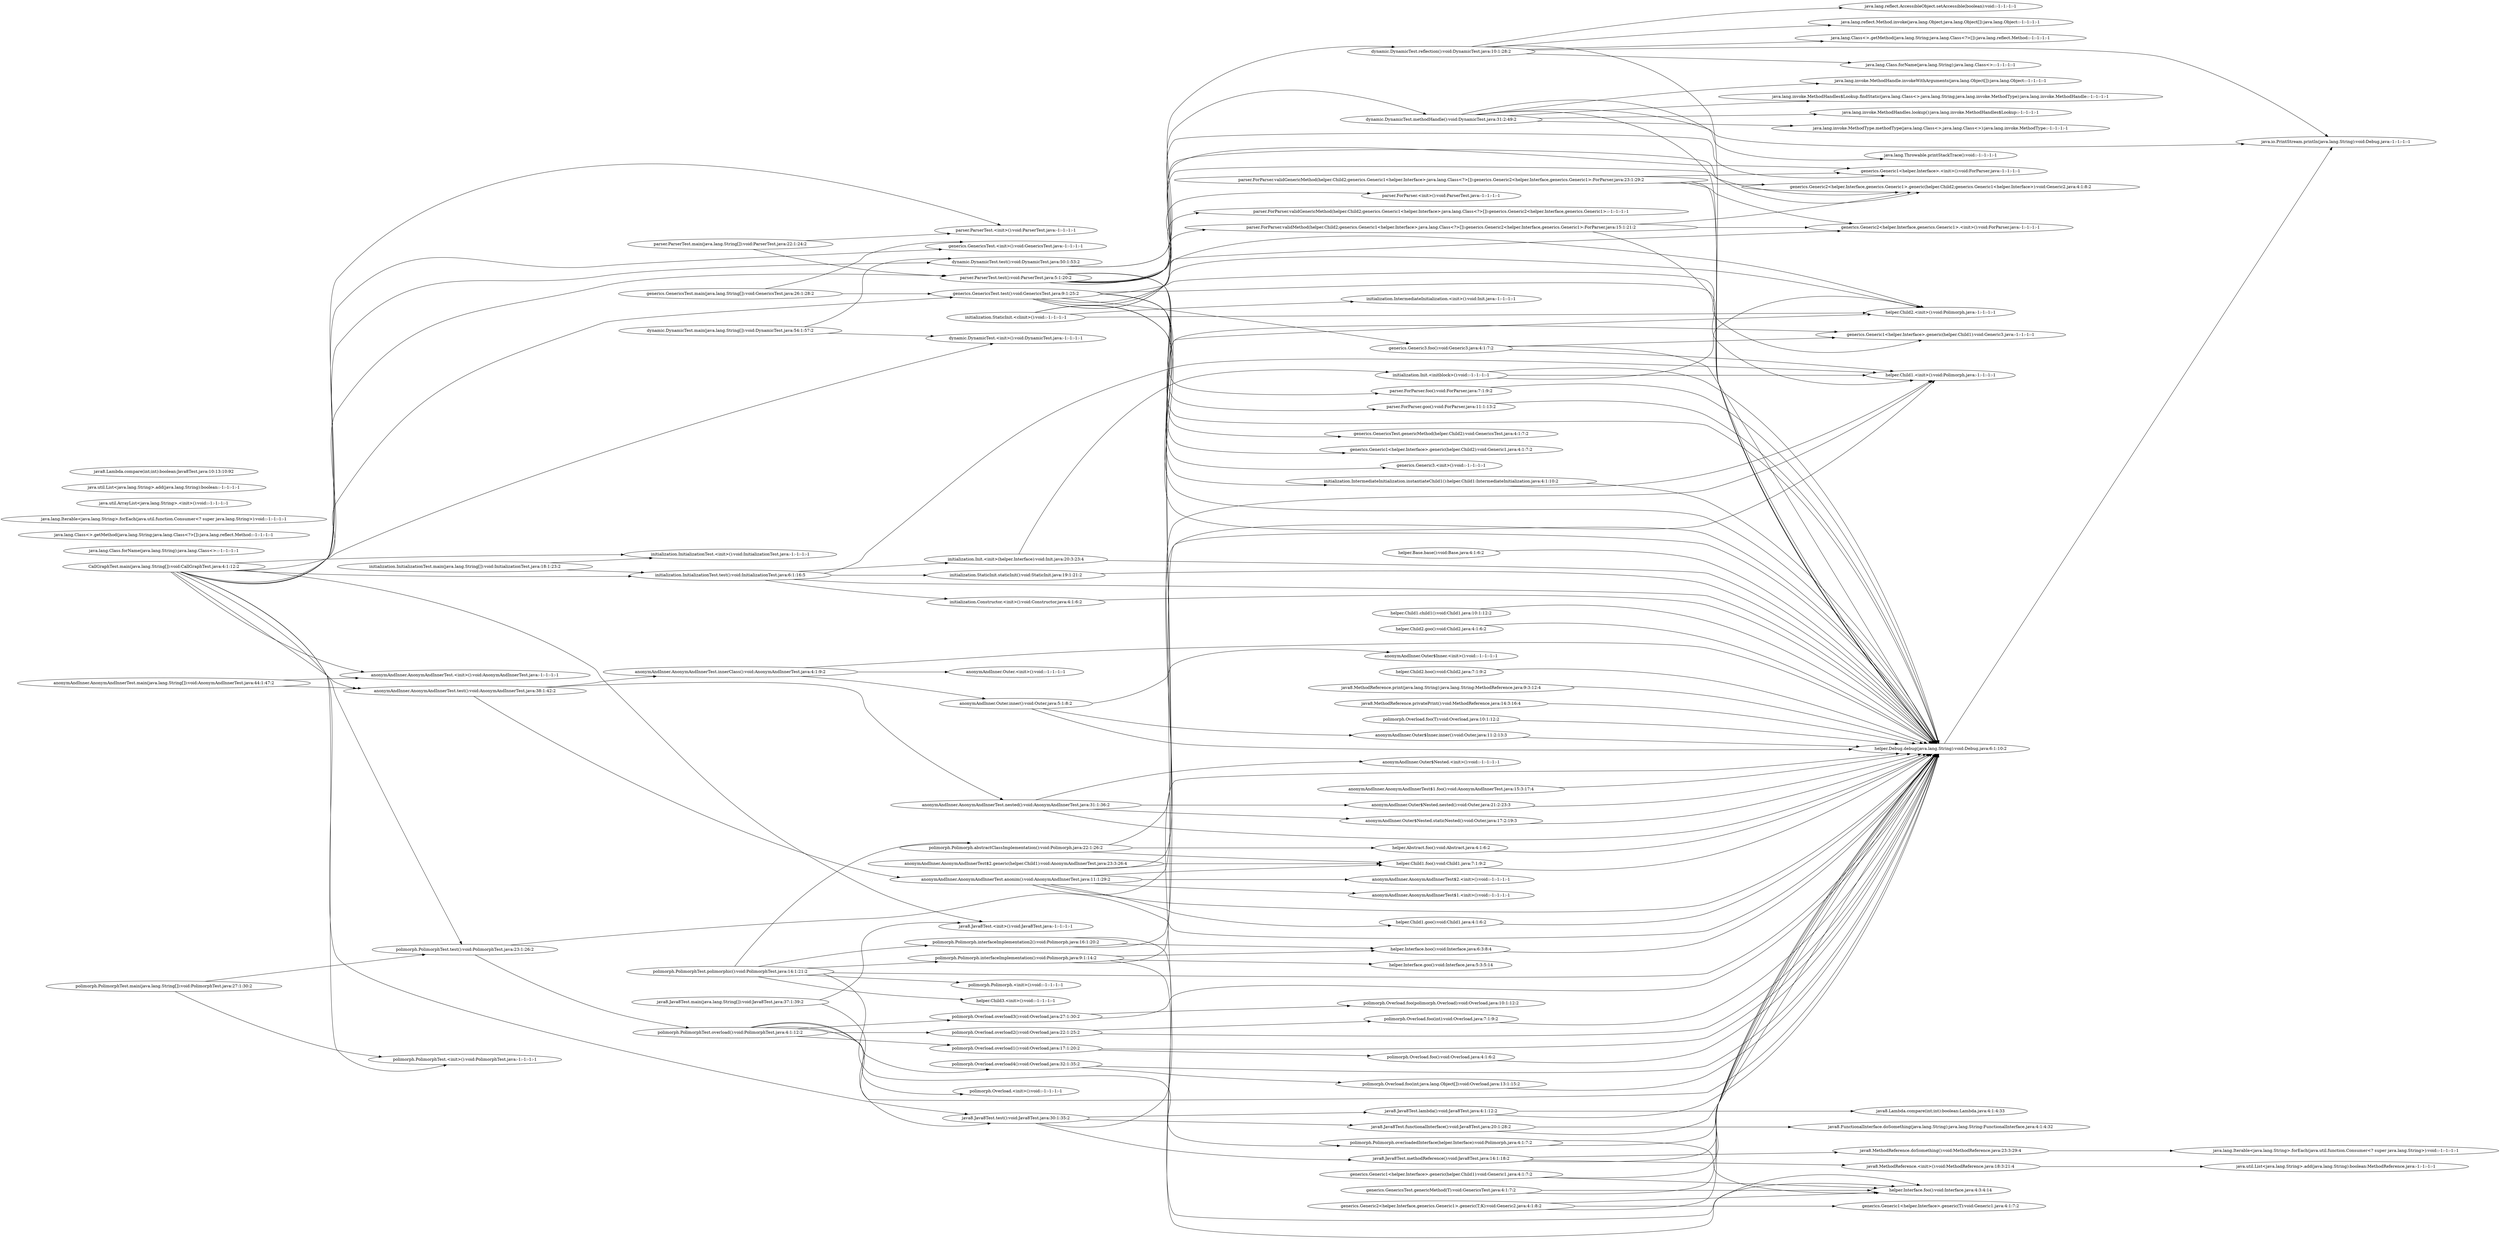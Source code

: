 digraph graphname {
rankdir="LR";
0 [label="CallGraphTest.main(java.lang.String[]):void:CallGraphTest.java:4:1:12:2"]
24 [label="anonymAndInner.AnonymAndInnerTest$1.<init>():void::-1:-1:-1:-1"]
25 [label="anonymAndInner.AnonymAndInnerTest$1.foo():void:AnonymAndInnerTest.java:15:3:17:4"]
28 [label="anonymAndInner.AnonymAndInnerTest$2.<init>():void::-1:-1:-1:-1"]
29 [label="anonymAndInner.AnonymAndInnerTest$2.generic(helper.Child1):void:AnonymAndInnerTest.java:23:3:26:4"]
4 [label="anonymAndInner.AnonymAndInnerTest.<init>():void:AnonymAndInnerTest.java:-1:-1:-1:-1"]
23 [label="anonymAndInner.AnonymAndInnerTest.anonim():void:AnonymAndInnerTest.java:11:1:29:2"]
21 [label="anonymAndInner.AnonymAndInnerTest.innerClass():void:AnonymAndInnerTest.java:4:1:9:2"]
34 [label="anonymAndInner.AnonymAndInnerTest.main(java.lang.String[]):void:AnonymAndInnerTest.java:44:1:47:2"]
32 [label="anonymAndInner.AnonymAndInnerTest.nested():void:AnonymAndInnerTest.java:31:1:36:2"]
3 [label="anonymAndInner.AnonymAndInnerTest.test():void:AnonymAndInnerTest.java:38:1:42:2"]
18 [label="anonymAndInner.Outer$Inner.<init>():void::-1:-1:-1:-1"]
17 [label="anonymAndInner.Outer$Inner.inner():void:Outer.java:11:2:13:3"]
33 [label="anonymAndInner.Outer$Nested.<init>():void::-1:-1:-1:-1"]
20 [label="anonymAndInner.Outer$Nested.nested():void:Outer.java:21:2:23:3"]
19 [label="anonymAndInner.Outer$Nested.staticNested():void:Outer.java:17:2:19:3"]
22 [label="anonymAndInner.Outer.<init>():void::-1:-1:-1:-1"]
15 [label="anonymAndInner.Outer.inner():void:Outer.java:5:1:8:2"]
37 [label="java.lang.Class<>.getMethod(java.lang.String;java.lang.Class<?>[]):java.lang.reflect.Method::-1:-1:-1:-1"]
14 [label="dynamic.DynamicTest.<init>():void:DynamicTest.java:-1:-1:-1:-1"]
49 [label="dynamic.DynamicTest.main(java.lang.String[]):void:DynamicTest.java:54:1:57:2"]
43 [label="dynamic.DynamicTest.methodHandle():void:DynamicTest.java:31:2:49:2"]
35 [label="dynamic.DynamicTest.reflection():void:DynamicTest.java:10:1:28:2"]
13 [label="dynamic.DynamicTest.test():void:DynamicTest.java:50:1:53:2"]
54 [label="generics.Generic1<helper.Interface>.<init>():void:ForParser.java:-1:-1:-1:-1"]
30 [label="generics.Generic1<helper.Interface>.generic(helper.Child1):void:Generic1.java:4:1:7:2"]
52 [label="generics.Generic1<helper.Interface>.generic(T):void:Generic1.java:4:1:7:2"]
31 [label="generics.Generic1<helper.Interface>.generic(helper.Child1):void:Generic3.java:-1:-1:-1:-1"]
56 [label="generics.Generic1<helper.Interface>.generic(helper.Child2):void:Generic1.java:4:1:7:2"]
58 [label="generics.Generic2<helper.Interface,generics.Generic1>.<init>():void:ForParser.java:-1:-1:-1:-1"]
51 [label="generics.Generic2<helper.Interface,generics.Generic1>.generic(T;K):void:Generic2.java:4:1:8:2"]
59 [label="generics.Generic2<helper.Interface,generics.Generic1>.generic(helper.Child2;generics.Generic1<helper.Interface>):void:Generic2.java:4:1:8:2"]
61 [label="generics.Generic3.<init>():void::-1:-1:-1:-1"]
60 [label="generics.Generic3.foo():void:Generic3.java:4:1:7:2"]
10 [label="generics.GenericsTest.<init>():void:GenericsTest.java:-1:-1:-1:-1"]
53 [label="generics.GenericsTest.genericMethod(T):void:GenericsTest.java:4:1:7:2"]
62 [label="generics.GenericsTest.genericMethod(helper.Child2):void:GenericsTest.java:4:1:7:2"]
63 [label="generics.GenericsTest.main(java.lang.String[]):void:GenericsTest.java:26:1:28:2"]
9 [label="generics.GenericsTest.test():void:GenericsTest.java:9:1:25:2"]
67 [label="helper.Abstract.foo():void:Abstract.java:4:1:6:2"]
64 [label="helper.Base.base():void:Base.java:4:1:6:2"]
55 [label="helper.Child1.<init>():void:Polimorph.java:-1:-1:-1:-1"]
68 [label="helper.Child1.child1():void:Child1.java:10:1:12:2"]
26 [label="helper.Child1.foo():void:Child1.java:7:1:9:2"]
27 [label="helper.Child1.goo():void:Child1.java:4:1:6:2"]
57 [label="helper.Child2.<init>():void:Polimorph.java:-1:-1:-1:-1"]
69 [label="helper.Child2.goo():void:Child2.java:4:1:6:2"]
70 [label="helper.Child2.hoo():void:Child2.java:7:1:9:2"]
119 [label="helper.Child3.<init>():void::-1:-1:-1:-1"]
16 [label="helper.Debug.debug(java.lang.String):void:Debug.java:6:1:10:2"]
50 [label="helper.Interface.foo():void:Interface.java:4:3:4:14"]
65 [label="helper.Interface.goo():void:Interface.java:5:3:5:14"]
66 [label="helper.Interface.hoo():void:Interface.java:6:3:8:4"]
77 [label="initialization.Constructor.<init>():void:Constructor.java:4:1:6:2"]
76 [label="initialization.Init.<init>(helper.Interface):void:Init.java:20:3:23:4"]
75 [label="initialization.Init.<initblock>():void::-1:-1:-1:-1"]
6 [label="initialization.InitializationTest.<init>():void:InitializationTest.java:-1:-1:-1:-1"]
78 [label="initialization.InitializationTest.main(java.lang.String[]):void:InitializationTest.java:18:1:23:2"]
5 [label="initialization.InitializationTest.test():void:InitializationTest.java:6:1:16:5"]
73 [label="initialization.IntermediateInitialization.<init>():void:Init.java:-1:-1:-1:-1"]
72 [label="initialization.IntermediateInitialization.instantiateChild1():helper.Child1:IntermediateInitialization.java:4:1:10:2"]
71 [label="initialization.StaticInit.<clinit>():void::-1:-1:-1:-1"]
74 [label="initialization.StaticInit.staticInit():void:StaticInit.java:19:1:21:2"]
42 [label="java.io.PrintStream.println(java.lang.String):void:Debug.java:-1:-1:-1:-1"]
38 [label="java.lang.Class.forName(java.lang.String):java.lang.Class<>::-1:-1:-1:-1"]
36 [label="java.lang.Class<>.getMethod(java.lang.String;java.lang.Class<?>[]):java.lang.reflect.Method::-1:-1:-1:-1"]
39 [label="java.lang.Class.forName(java.lang.String):java.lang.Class<>::-1:-1:-1:-1"]
93 [label="java.lang.Iterable<java.lang.String>.forEach(java.util.function.Consumer<? super java.lang.String>):void::-1:-1:-1:-1"]
94 [label="java.lang.Iterable<java.lang.String>.forEach(java.util.function.Consumer<? super java.lang.String>):void::-1:-1:-1:-1"]
48 [label="java.lang.Throwable.printStackTrace():void::-1:-1:-1:-1"]
47 [label="java.lang.invoke.MethodHandle.invokeWithArguments(java.lang.Object[]):java.lang.Object::-1:-1:-1:-1"]
46 [label="java.lang.invoke.MethodHandles$Lookup.findStatic(java.lang.Class<>;java.lang.String;java.lang.invoke.MethodType):java.lang.invoke.MethodHandle::-1:-1:-1:-1"]
45 [label="java.lang.invoke.MethodHandles.lookup():java.lang.invoke.MethodHandles$Lookup::-1:-1:-1:-1"]
44 [label="java.lang.invoke.MethodType.methodType(java.lang.Class<>;java.lang.Class<>):java.lang.invoke.MethodType::-1:-1:-1:-1"]
40 [label="java.lang.reflect.AccessibleObject.setAccessible(boolean):void::-1:-1:-1:-1"]
41 [label="java.lang.reflect.Method.invoke(java.lang.Object;java.lang.Object[]):java.lang.Object::-1:-1:-1:-1"]
88 [label="java.util.ArrayList<java.lang.String>.<init>():void::-1:-1:-1:-1"]
91 [label="java.util.List<java.lang.String>.add(java.lang.String):boolean::-1:-1:-1:-1"]
92 [label="java.util.List<java.lang.String>.add(java.lang.String):boolean:MethodReference.java:-1:-1:-1:-1"]
79 [label="java8.FunctionalInterface.doSomething(java.lang.String):java.lang.String:FunctionalInterface.java:4:1:4:32"]
8 [label="java8.Java8Test.<init>():void:Java8Test.java:-1:-1:-1:-1"]
86 [label="java8.Java8Test.functionalInterface():void:Java8Test.java:20:1:28:2"]
82 [label="java8.Lambda.compare(int;int):boolean:Java8Test.java:10:13:10:92"]
81 [label="java8.Java8Test.lambda():void:Java8Test.java:4:1:12:2"]
87 [label="java8.Java8Test.main(java.lang.String[]):void:Java8Test.java:37:1:39:2"]
83 [label="java8.Java8Test.methodReference():void:Java8Test.java:14:1:18:2"]
7 [label="java8.Java8Test.test():void:Java8Test.java:30:1:35:2"]
80 [label="java8.Lambda.compare(int;int):boolean:Lambda.java:4:1:4:33"]
84 [label="java8.MethodReference.<init>():void:MethodReference.java:18:3:21:4"]
85 [label="java8.MethodReference.doSomething():void:MethodReference.java:23:3:29:4"]
89 [label="java8.MethodReference.print(java.lang.String):java.lang.String:MethodReference.java:9:3:12:4"]
90 [label="java8.MethodReference.privatePrint():void:MethodReference.java:14:3:16:4"]
95 [label="parser.ForParser.<init>():void:ParserTest.java:-1:-1:-1:-1"]
96 [label="parser.ForParser.foo():void:ForParser.java:7:1:9:2"]
97 [label="parser.ForParser.goo():void:ForParser.java:11:1:13:2"]
99 [label="parser.ForParser.validGenericMethod(helper.Child2;generics.Generic1<helper.Interface>;java.lang.Class<?>[]):generics.Generic2<helper.Interface,generics.Generic1>:ForParser.java:23:1:29:2"]
100 [label="parser.ForParser.validGenericMethod(helper.Child2;generics.Generic1<helper.Interface>;java.lang.Class<?>[]):generics.Generic2<helper.Interface,generics.Generic1>::-1:-1:-1:-1"]
98 [label="parser.ForParser.validMethod(helper.Child2;generics.Generic1<helper.Interface>;java.lang.Class<?>[]):generics.Generic2<helper.Interface,generics.Generic1>:ForParser.java:15:1:21:2"]
2 [label="parser.ParserTest.<init>():void:ParserTest.java:-1:-1:-1:-1"]
101 [label="parser.ParserTest.main(java.lang.String[]):void:ParserTest.java:22:1:24:2"]
1 [label="parser.ParserTest.test():void:ParserTest.java:5:1:20:2"]
116 [label="polimorph.Overload.<init>():void::-1:-1:-1:-1"]
106 [label="polimorph.Overload.foo():void:Overload.java:4:1:6:2"]
107 [label="polimorph.Overload.foo(int):void:Overload.java:7:1:9:2"]
109 [label="polimorph.Overload.foo(int;java.lang.Object[]):void:Overload.java:13:1:15:2"]
108 [label="polimorph.Overload.foo(T):void:Overload.java:10:1:12:2"]
113 [label="polimorph.Overload.foo(polimorph.Overload):void:Overload.java:10:1:12:2"]
110 [label="polimorph.Overload.overload1():void:Overload.java:17:1:20:2"]
111 [label="polimorph.Overload.overload2():void:Overload.java:22:1:25:2"]
112 [label="polimorph.Overload.overload3():void:Overload.java:27:1:30:2"]
114 [label="polimorph.Overload.overload4():void:Overload.java:32:1:35:2"]
118 [label="polimorph.Polimorph.<init>():void::-1:-1:-1:-1"]
105 [label="polimorph.Polimorph.abstractClassImplementation():void:Polimorph.java:22:1:26:2"]
103 [label="polimorph.Polimorph.interfaceImplementation():void:Polimorph.java:9:1:14:2"]
104 [label="polimorph.Polimorph.interfaceImplementation2():void:Polimorph.java:16:1:20:2"]
102 [label="polimorph.Polimorph.overloadedInterface(helper.Interface):void:Polimorph.java:4:1:7:2"]
12 [label="polimorph.PolimorphTest.<init>():void:PolimorphTest.java:-1:-1:-1:-1"]
120 [label="polimorph.PolimorphTest.main(java.lang.String[]):void:PolimorphTest.java:27:1:30:2"]
115 [label="polimorph.PolimorphTest.overload():void:PolimorphTest.java:4:1:12:2"]
117 [label="polimorph.PolimorphTest.polimorphic():void:PolimorphTest.java:14:1:21:2"]
11 [label="polimorph.PolimorphTest.test():void:PolimorphTest.java:23:1:26:2"]
0 -> 1
0 -> 2
0 -> 3
0 -> 4
0 -> 5
0 -> 6
0 -> 7
0 -> 8
0 -> 9
0 -> 10
0 -> 11
0 -> 12
0 -> 13
0 -> 14
1 -> 16
1 -> 54
1 -> 57
1 -> 59
1 -> 95
1 -> 96
1 -> 97
1 -> 98
1 -> 100
3 -> 21
3 -> 23
3 -> 32
5 -> 16
5 -> 55
5 -> 74
5 -> 76
5 -> 77
7 -> 16
7 -> 81
7 -> 83
7 -> 86
9 -> 16
9 -> 31
9 -> 54
9 -> 55
9 -> 56
9 -> 57
9 -> 58
9 -> 59
9 -> 60
9 -> 61
9 -> 62
11 -> 16
11 -> 115
13 -> 35
13 -> 43
15 -> 16
15 -> 17
15 -> 18
16 -> 42
17 -> 16
19 -> 16
20 -> 16
21 -> 15
21 -> 16
21 -> 22
23 -> 16
23 -> 24
23 -> 26
23 -> 27
23 -> 28
23 -> 31
25 -> 16
26 -> 16
27 -> 16
29 -> 16
29 -> 26
30 -> 16
30 -> 50
32 -> 16
32 -> 19
32 -> 20
32 -> 33
34 -> 3
34 -> 4
35 -> 16
35 -> 37
35 -> 39
35 -> 40
35 -> 41
35 -> 42
43 -> 16
43 -> 42
43 -> 44
43 -> 45
43 -> 46
43 -> 47
43 -> 48
49 -> 13
49 -> 14
51 -> 16
51 -> 50
51 -> 52
53 -> 16
53 -> 50
60 -> 16
60 -> 31
60 -> 55
63 -> 9
63 -> 10
64 -> 16
66 -> 16
67 -> 16
68 -> 16
69 -> 16
70 -> 16
71 -> 16
71 -> 57
71 -> 72
71 -> 73
72 -> 16
72 -> 55
74 -> 16
75 -> 16
75 -> 55
75 -> 57
76 -> 16
76 -> 75
77 -> 16
78 -> 5
78 -> 6
81 -> 16
81 -> 80
83 -> 16
83 -> 84
83 -> 85
84 -> 92
85 -> 94
86 -> 16
86 -> 79
87 -> 7
87 -> 8
89 -> 16
90 -> 16
96 -> 16
97 -> 16
98 -> 16
98 -> 58
98 -> 59
99 -> 16
99 -> 54
99 -> 58
99 -> 59
101 -> 1
101 -> 2
102 -> 16
102 -> 50
103 -> 50
103 -> 55
103 -> 65
103 -> 66
104 -> 50
104 -> 57
104 -> 66
105 -> 26
105 -> 55
105 -> 67
106 -> 16
107 -> 16
108 -> 16
109 -> 16
110 -> 16
110 -> 106
111 -> 16
111 -> 107
112 -> 16
112 -> 113
114 -> 16
114 -> 109
115 -> 16
115 -> 110
115 -> 111
115 -> 112
115 -> 114
115 -> 116
117 -> 16
117 -> 102
117 -> 103
117 -> 104
117 -> 105
117 -> 118
117 -> 119
120 -> 11
120 -> 12
}
